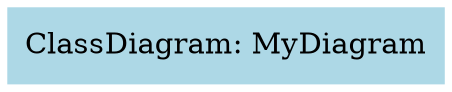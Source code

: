 digraph AST {
node [shape=box, style="filled", color="lightblue"];
node0 [label="ClassDiagram: MyDiagram"];
}
